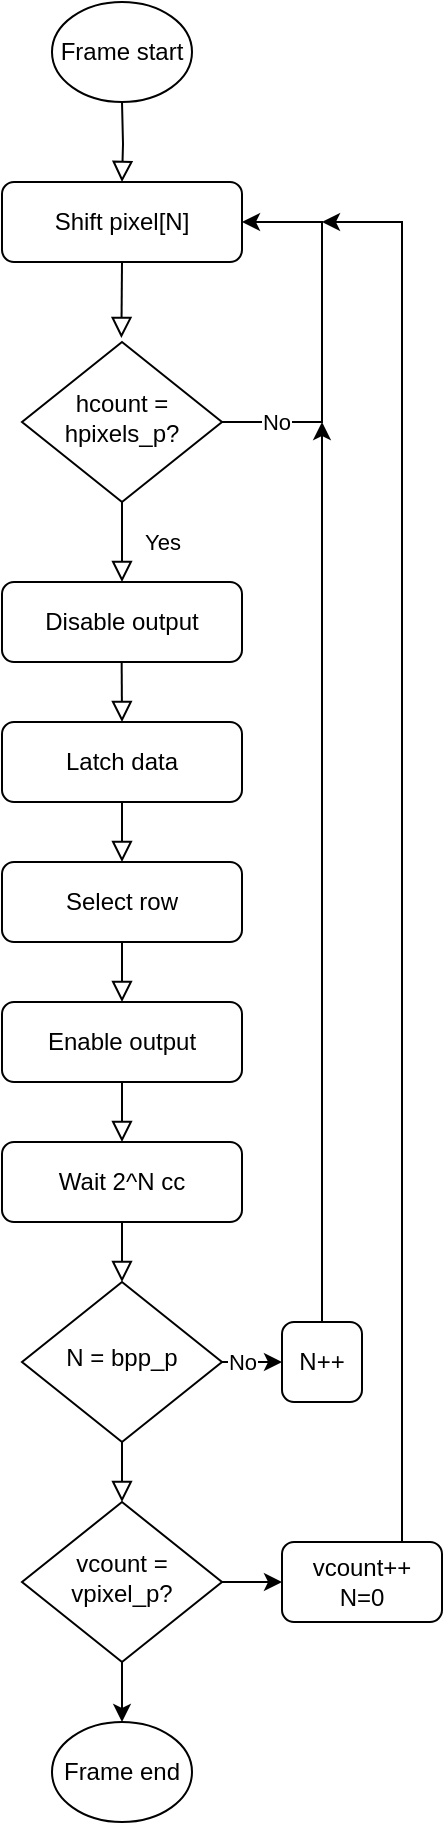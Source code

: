 <mxfile version="20.6.2" type="device"><diagram id="C5RBs43oDa-KdzZeNtuy" name="Page-1"><mxGraphModel dx="938" dy="467" grid="1" gridSize="10" guides="1" tooltips="1" connect="1" arrows="1" fold="1" page="1" pageScale="1" pageWidth="827" pageHeight="1169" math="0" shadow="0"><root><mxCell id="WIyWlLk6GJQsqaUBKTNV-0"/><mxCell id="WIyWlLk6GJQsqaUBKTNV-1" parent="WIyWlLk6GJQsqaUBKTNV-0"/><mxCell id="WIyWlLk6GJQsqaUBKTNV-2" value="" style="rounded=0;html=1;jettySize=auto;orthogonalLoop=1;fontSize=11;endArrow=block;endFill=0;endSize=8;strokeWidth=1;shadow=0;labelBackgroundColor=none;edgeStyle=orthogonalEdgeStyle;entryX=0.5;entryY=0;entryDx=0;entryDy=0;" parent="WIyWlLk6GJQsqaUBKTNV-1" target="cFi4lBJaL41NRrbIPRNY-0" edge="1"><mxGeometry relative="1" as="geometry"><mxPoint x="220" y="50" as="sourcePoint"/><mxPoint x="220" y="80" as="targetPoint"/></mxGeometry></mxCell><mxCell id="WIyWlLk6GJQsqaUBKTNV-4" value="Yes" style="rounded=0;html=1;jettySize=auto;orthogonalLoop=1;fontSize=11;endArrow=block;endFill=0;endSize=8;strokeWidth=1;shadow=0;labelBackgroundColor=none;edgeStyle=orthogonalEdgeStyle;" parent="WIyWlLk6GJQsqaUBKTNV-1" source="WIyWlLk6GJQsqaUBKTNV-6" edge="1"><mxGeometry y="20" relative="1" as="geometry"><mxPoint as="offset"/><mxPoint x="220" y="290" as="targetPoint"/></mxGeometry></mxCell><mxCell id="cFi4lBJaL41NRrbIPRNY-3" style="edgeStyle=orthogonalEdgeStyle;rounded=0;orthogonalLoop=1;jettySize=auto;html=1;entryX=1;entryY=0.5;entryDx=0;entryDy=0;" edge="1" parent="WIyWlLk6GJQsqaUBKTNV-1" source="WIyWlLk6GJQsqaUBKTNV-6" target="cFi4lBJaL41NRrbIPRNY-0"><mxGeometry relative="1" as="geometry"><Array as="points"><mxPoint x="320" y="210"/><mxPoint x="320" y="110"/></Array></mxGeometry></mxCell><mxCell id="cFi4lBJaL41NRrbIPRNY-4" value="No" style="edgeLabel;html=1;align=center;verticalAlign=middle;resizable=0;points=[];" vertex="1" connectable="0" parent="cFi4lBJaL41NRrbIPRNY-3"><mxGeometry x="-0.722" relative="1" as="geometry"><mxPoint as="offset"/></mxGeometry></mxCell><mxCell id="WIyWlLk6GJQsqaUBKTNV-6" value="hcount = hpixels_p?" style="rhombus;whiteSpace=wrap;html=1;shadow=0;fontFamily=Helvetica;fontSize=12;align=center;strokeWidth=1;spacing=6;spacingTop=-4;" parent="WIyWlLk6GJQsqaUBKTNV-1" vertex="1"><mxGeometry x="170" y="170" width="100" height="80" as="geometry"/></mxCell><mxCell id="cFi4lBJaL41NRrbIPRNY-0" value="Shift pixel[N]" style="rounded=1;whiteSpace=wrap;html=1;fontSize=12;glass=0;strokeWidth=1;shadow=0;" vertex="1" parent="WIyWlLk6GJQsqaUBKTNV-1"><mxGeometry x="160" y="90" width="120" height="40" as="geometry"/></mxCell><mxCell id="cFi4lBJaL41NRrbIPRNY-1" value="" style="rounded=0;html=1;jettySize=auto;orthogonalLoop=1;fontSize=11;endArrow=block;endFill=0;endSize=8;strokeWidth=1;shadow=0;labelBackgroundColor=none;edgeStyle=orthogonalEdgeStyle;entryX=0.497;entryY=-0.025;entryDx=0;entryDy=0;entryPerimeter=0;exitX=0.5;exitY=1;exitDx=0;exitDy=0;" edge="1" parent="WIyWlLk6GJQsqaUBKTNV-1" source="cFi4lBJaL41NRrbIPRNY-0" target="WIyWlLk6GJQsqaUBKTNV-6"><mxGeometry relative="1" as="geometry"><mxPoint x="230" y="60" as="sourcePoint"/><mxPoint x="230" y="110" as="targetPoint"/></mxGeometry></mxCell><mxCell id="cFi4lBJaL41NRrbIPRNY-5" value="Disable output" style="rounded=1;whiteSpace=wrap;html=1;fontSize=12;glass=0;strokeWidth=1;shadow=0;" vertex="1" parent="WIyWlLk6GJQsqaUBKTNV-1"><mxGeometry x="160" y="290" width="120" height="40" as="geometry"/></mxCell><mxCell id="cFi4lBJaL41NRrbIPRNY-6" value="Latch data" style="rounded=1;whiteSpace=wrap;html=1;fontSize=12;glass=0;strokeWidth=1;shadow=0;" vertex="1" parent="WIyWlLk6GJQsqaUBKTNV-1"><mxGeometry x="160" y="360" width="120" height="40" as="geometry"/></mxCell><mxCell id="cFi4lBJaL41NRrbIPRNY-7" value="" style="rounded=0;html=1;jettySize=auto;orthogonalLoop=1;fontSize=11;endArrow=block;endFill=0;endSize=8;strokeWidth=1;shadow=0;labelBackgroundColor=none;edgeStyle=orthogonalEdgeStyle;entryX=0.5;entryY=0;entryDx=0;entryDy=0;" edge="1" parent="WIyWlLk6GJQsqaUBKTNV-1" target="cFi4lBJaL41NRrbIPRNY-6"><mxGeometry y="20" relative="1" as="geometry"><mxPoint as="offset"/><mxPoint x="219.83" y="330" as="sourcePoint"/><mxPoint x="220" y="350" as="targetPoint"/></mxGeometry></mxCell><mxCell id="cFi4lBJaL41NRrbIPRNY-8" value="Select row" style="rounded=1;whiteSpace=wrap;html=1;fontSize=12;glass=0;strokeWidth=1;shadow=0;" vertex="1" parent="WIyWlLk6GJQsqaUBKTNV-1"><mxGeometry x="160" y="430" width="120" height="40" as="geometry"/></mxCell><mxCell id="cFi4lBJaL41NRrbIPRNY-9" value="" style="rounded=0;html=1;jettySize=auto;orthogonalLoop=1;fontSize=11;endArrow=block;endFill=0;endSize=8;strokeWidth=1;shadow=0;labelBackgroundColor=none;edgeStyle=orthogonalEdgeStyle;entryX=0.5;entryY=0;entryDx=0;entryDy=0;exitX=0.5;exitY=1;exitDx=0;exitDy=0;" edge="1" parent="WIyWlLk6GJQsqaUBKTNV-1" source="cFi4lBJaL41NRrbIPRNY-6" target="cFi4lBJaL41NRrbIPRNY-8"><mxGeometry y="20" relative="1" as="geometry"><mxPoint as="offset"/><mxPoint x="229.83" y="340" as="sourcePoint"/><mxPoint x="230" y="370" as="targetPoint"/></mxGeometry></mxCell><mxCell id="cFi4lBJaL41NRrbIPRNY-10" value="Enable output" style="rounded=1;whiteSpace=wrap;html=1;fontSize=12;glass=0;strokeWidth=1;shadow=0;" vertex="1" parent="WIyWlLk6GJQsqaUBKTNV-1"><mxGeometry x="160" y="500" width="120" height="40" as="geometry"/></mxCell><mxCell id="cFi4lBJaL41NRrbIPRNY-12" value="" style="rounded=0;html=1;jettySize=auto;orthogonalLoop=1;fontSize=11;endArrow=block;endFill=0;endSize=8;strokeWidth=1;shadow=0;labelBackgroundColor=none;edgeStyle=orthogonalEdgeStyle;entryX=0.5;entryY=0;entryDx=0;entryDy=0;exitX=0.5;exitY=1;exitDx=0;exitDy=0;" edge="1" parent="WIyWlLk6GJQsqaUBKTNV-1" source="cFi4lBJaL41NRrbIPRNY-8" target="cFi4lBJaL41NRrbIPRNY-10"><mxGeometry y="20" relative="1" as="geometry"><mxPoint as="offset"/><mxPoint x="220" y="480" as="sourcePoint"/><mxPoint x="220" y="480" as="targetPoint"/><Array as="points"/></mxGeometry></mxCell><mxCell id="cFi4lBJaL41NRrbIPRNY-16" value="Wait 2^N cc" style="rounded=1;whiteSpace=wrap;html=1;fontSize=12;glass=0;strokeWidth=1;shadow=0;" vertex="1" parent="WIyWlLk6GJQsqaUBKTNV-1"><mxGeometry x="160" y="570" width="120" height="40" as="geometry"/></mxCell><mxCell id="cFi4lBJaL41NRrbIPRNY-17" value="" style="rounded=0;html=1;jettySize=auto;orthogonalLoop=1;fontSize=11;endArrow=block;endFill=0;endSize=8;strokeWidth=1;shadow=0;labelBackgroundColor=none;edgeStyle=orthogonalEdgeStyle;entryX=0.5;entryY=0;entryDx=0;entryDy=0;exitX=0.5;exitY=1;exitDx=0;exitDy=0;" edge="1" parent="WIyWlLk6GJQsqaUBKTNV-1" target="cFi4lBJaL41NRrbIPRNY-16" source="cFi4lBJaL41NRrbIPRNY-10"><mxGeometry y="20" relative="1" as="geometry"><mxPoint as="offset"/><mxPoint x="220" y="550" as="sourcePoint"/><mxPoint x="220" y="550" as="targetPoint"/><Array as="points"/></mxGeometry></mxCell><mxCell id="cFi4lBJaL41NRrbIPRNY-21" style="edgeStyle=orthogonalEdgeStyle;rounded=0;orthogonalLoop=1;jettySize=auto;html=1;entryX=0;entryY=0.5;entryDx=0;entryDy=0;" edge="1" parent="WIyWlLk6GJQsqaUBKTNV-1" source="cFi4lBJaL41NRrbIPRNY-18" target="cFi4lBJaL41NRrbIPRNY-20"><mxGeometry relative="1" as="geometry"/></mxCell><mxCell id="cFi4lBJaL41NRrbIPRNY-22" value="No" style="edgeLabel;html=1;align=center;verticalAlign=middle;resizable=0;points=[];" vertex="1" connectable="0" parent="cFi4lBJaL41NRrbIPRNY-21"><mxGeometry x="0.8" relative="1" as="geometry"><mxPoint x="-15" as="offset"/></mxGeometry></mxCell><mxCell id="cFi4lBJaL41NRrbIPRNY-18" value="N = bpp_p" style="rhombus;whiteSpace=wrap;html=1;shadow=0;fontFamily=Helvetica;fontSize=12;align=center;strokeWidth=1;spacing=6;spacingTop=-4;" vertex="1" parent="WIyWlLk6GJQsqaUBKTNV-1"><mxGeometry x="170" y="640" width="100" height="80" as="geometry"/></mxCell><mxCell id="cFi4lBJaL41NRrbIPRNY-19" value="" style="rounded=0;html=1;jettySize=auto;orthogonalLoop=1;fontSize=11;endArrow=block;endFill=0;endSize=8;strokeWidth=1;shadow=0;labelBackgroundColor=none;edgeStyle=orthogonalEdgeStyle;entryX=0.5;entryY=0;entryDx=0;entryDy=0;exitX=0.5;exitY=1;exitDx=0;exitDy=0;" edge="1" parent="WIyWlLk6GJQsqaUBKTNV-1" source="cFi4lBJaL41NRrbIPRNY-16" target="cFi4lBJaL41NRrbIPRNY-18"><mxGeometry y="20" relative="1" as="geometry"><mxPoint as="offset"/><mxPoint x="230" y="550" as="sourcePoint"/><mxPoint x="230" y="580" as="targetPoint"/><Array as="points"/></mxGeometry></mxCell><mxCell id="cFi4lBJaL41NRrbIPRNY-23" style="edgeStyle=orthogonalEdgeStyle;rounded=0;orthogonalLoop=1;jettySize=auto;html=1;exitX=0.5;exitY=0;exitDx=0;exitDy=0;" edge="1" parent="WIyWlLk6GJQsqaUBKTNV-1" source="cFi4lBJaL41NRrbIPRNY-20"><mxGeometry relative="1" as="geometry"><mxPoint x="320" y="210" as="targetPoint"/></mxGeometry></mxCell><mxCell id="cFi4lBJaL41NRrbIPRNY-20" value="N++" style="rounded=1;whiteSpace=wrap;html=1;fontSize=12;glass=0;strokeWidth=1;shadow=0;" vertex="1" parent="WIyWlLk6GJQsqaUBKTNV-1"><mxGeometry x="300" y="660" width="40" height="40" as="geometry"/></mxCell><mxCell id="cFi4lBJaL41NRrbIPRNY-30" value="" style="edgeStyle=orthogonalEdgeStyle;rounded=0;orthogonalLoop=1;jettySize=auto;html=1;" edge="1" parent="WIyWlLk6GJQsqaUBKTNV-1" source="cFi4lBJaL41NRrbIPRNY-27" target="cFi4lBJaL41NRrbIPRNY-29"><mxGeometry relative="1" as="geometry"/></mxCell><mxCell id="cFi4lBJaL41NRrbIPRNY-35" value="" style="edgeStyle=orthogonalEdgeStyle;rounded=0;orthogonalLoop=1;jettySize=auto;html=1;" edge="1" parent="WIyWlLk6GJQsqaUBKTNV-1" source="cFi4lBJaL41NRrbIPRNY-27" target="cFi4lBJaL41NRrbIPRNY-34"><mxGeometry relative="1" as="geometry"/></mxCell><mxCell id="cFi4lBJaL41NRrbIPRNY-27" value="vcount = vpixel_p?" style="rhombus;whiteSpace=wrap;html=1;shadow=0;fontFamily=Helvetica;fontSize=12;align=center;strokeWidth=1;spacing=6;spacingTop=-4;" vertex="1" parent="WIyWlLk6GJQsqaUBKTNV-1"><mxGeometry x="170" y="750" width="100" height="80" as="geometry"/></mxCell><mxCell id="cFi4lBJaL41NRrbIPRNY-28" value="" style="rounded=0;html=1;jettySize=auto;orthogonalLoop=1;fontSize=11;endArrow=block;endFill=0;endSize=8;strokeWidth=1;shadow=0;labelBackgroundColor=none;edgeStyle=orthogonalEdgeStyle;entryX=0.5;entryY=0;entryDx=0;entryDy=0;exitX=0.5;exitY=1;exitDx=0;exitDy=0;" edge="1" parent="WIyWlLk6GJQsqaUBKTNV-1" target="cFi4lBJaL41NRrbIPRNY-27" source="cFi4lBJaL41NRrbIPRNY-18"><mxGeometry y="20" relative="1" as="geometry"><mxPoint as="offset"/><mxPoint x="220" y="730" as="sourcePoint"/><mxPoint x="230" y="690" as="targetPoint"/><Array as="points"/></mxGeometry></mxCell><mxCell id="cFi4lBJaL41NRrbIPRNY-31" style="edgeStyle=orthogonalEdgeStyle;rounded=0;orthogonalLoop=1;jettySize=auto;html=1;exitX=0.75;exitY=0;exitDx=0;exitDy=0;" edge="1" parent="WIyWlLk6GJQsqaUBKTNV-1" source="cFi4lBJaL41NRrbIPRNY-29"><mxGeometry relative="1" as="geometry"><mxPoint x="320" y="110" as="targetPoint"/><Array as="points"><mxPoint x="360" y="110"/></Array></mxGeometry></mxCell><mxCell id="cFi4lBJaL41NRrbIPRNY-29" value="vcount++&lt;br&gt;N=0" style="rounded=1;whiteSpace=wrap;html=1;fontSize=12;glass=0;strokeWidth=1;shadow=0;" vertex="1" parent="WIyWlLk6GJQsqaUBKTNV-1"><mxGeometry x="300" y="770" width="80" height="40" as="geometry"/></mxCell><mxCell id="cFi4lBJaL41NRrbIPRNY-33" value="Frame start" style="ellipse;whiteSpace=wrap;html=1;" vertex="1" parent="WIyWlLk6GJQsqaUBKTNV-1"><mxGeometry x="185" width="70" height="50" as="geometry"/></mxCell><mxCell id="cFi4lBJaL41NRrbIPRNY-34" value="Frame end" style="ellipse;whiteSpace=wrap;html=1;" vertex="1" parent="WIyWlLk6GJQsqaUBKTNV-1"><mxGeometry x="185" y="860" width="70" height="50" as="geometry"/></mxCell></root></mxGraphModel></diagram></mxfile>